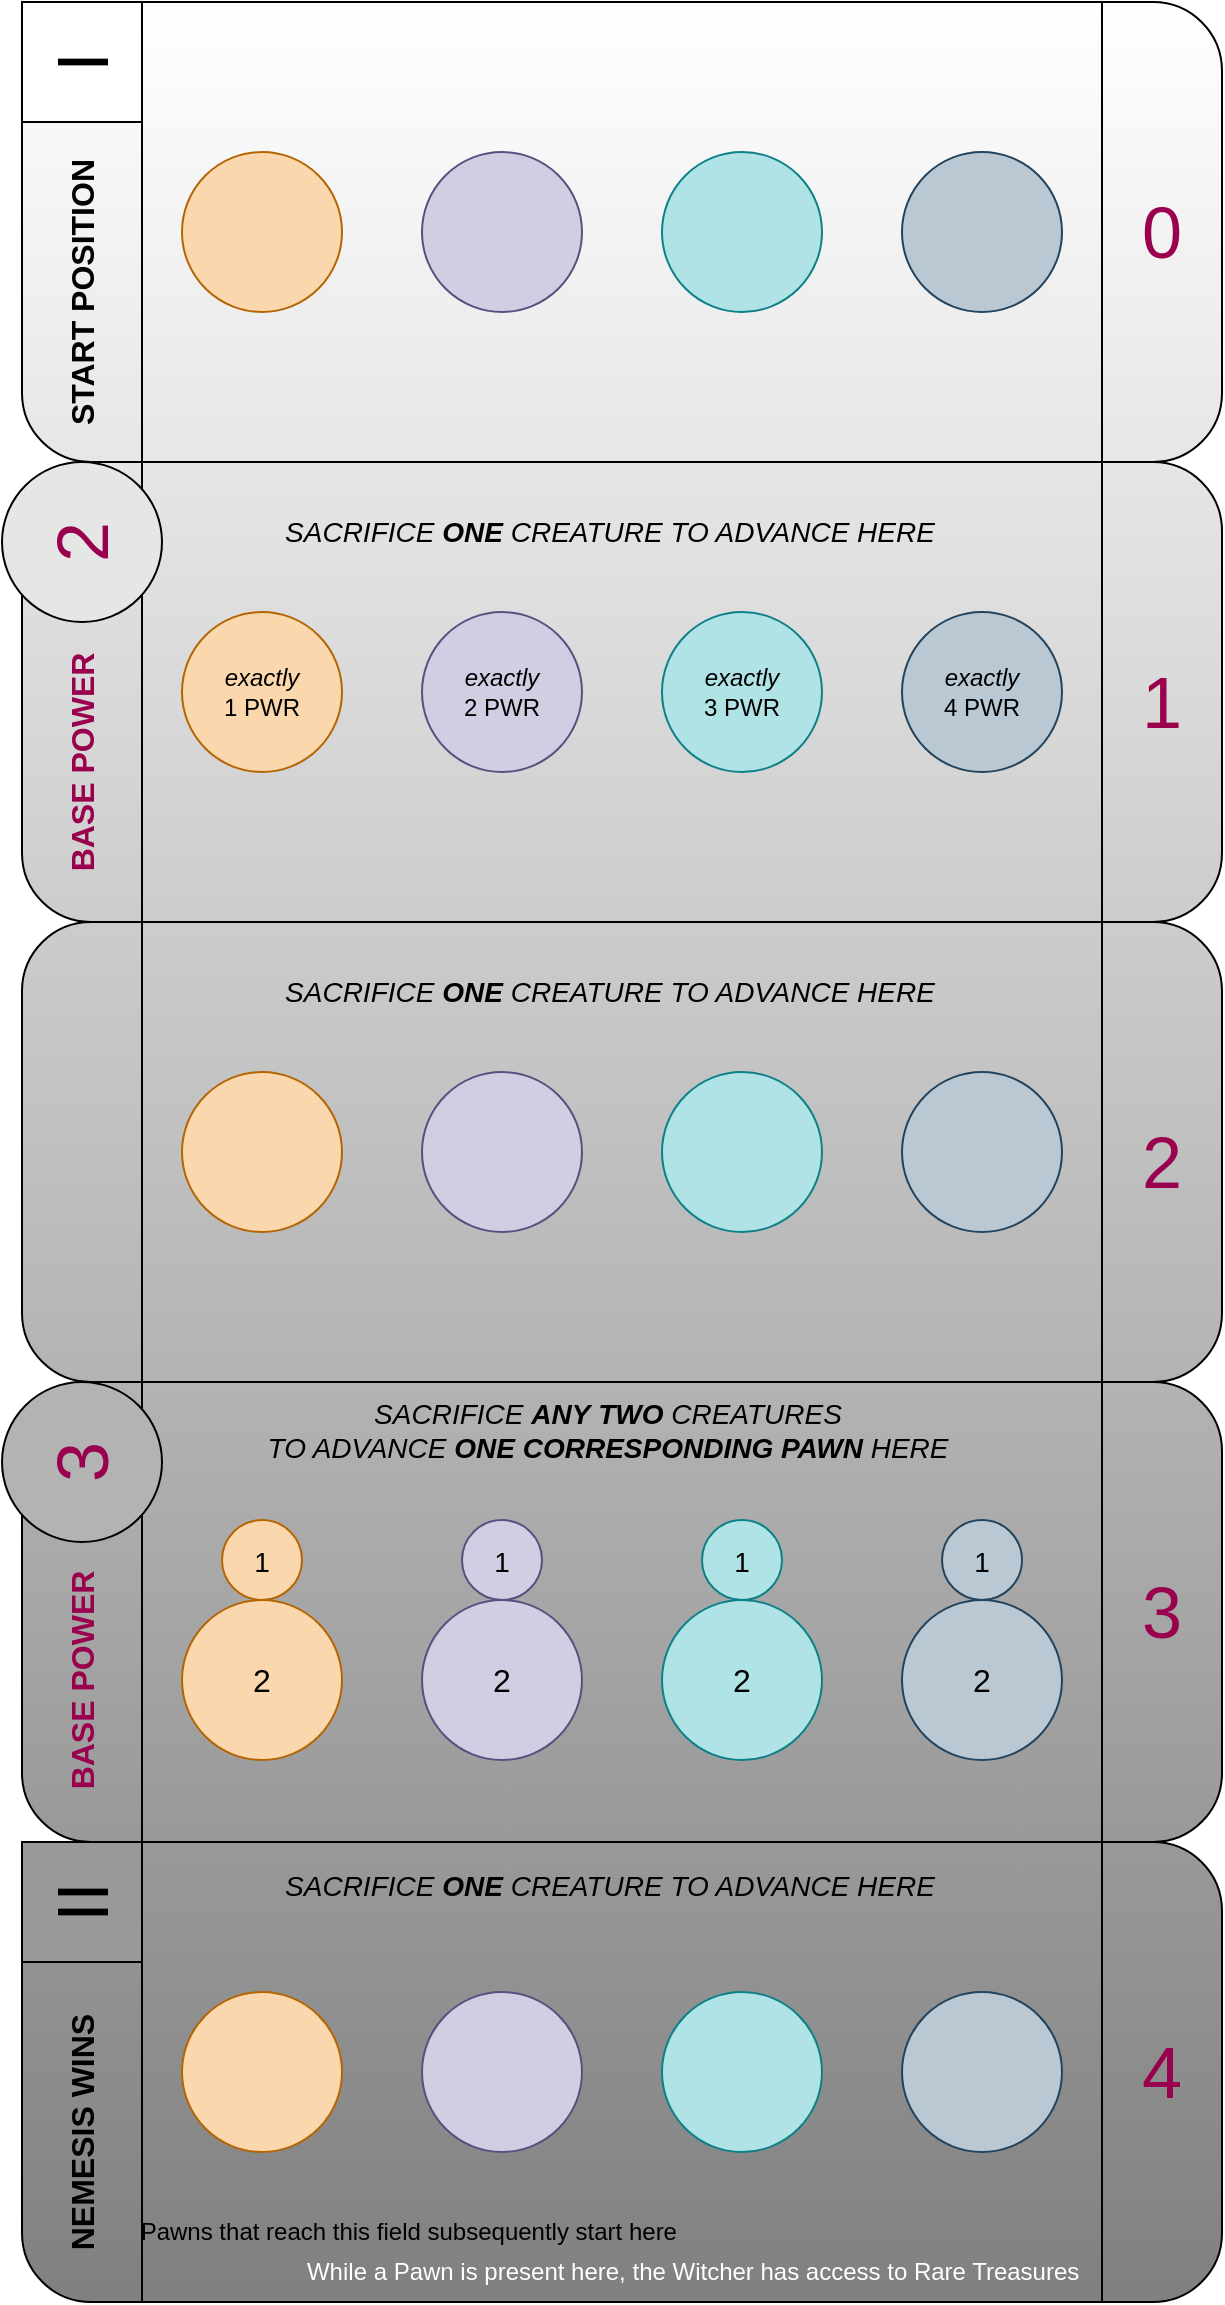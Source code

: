 <mxfile version="16.2.6" type="github">
  <diagram id="prtHgNgQTEPvFCAcTncT" name="Page-1">
    <mxGraphModel dx="1248" dy="710" grid="1" gridSize="10" guides="1" tooltips="1" connect="1" arrows="1" fold="1" page="1" pageScale="1" pageWidth="827" pageHeight="1169" math="0" shadow="0">
      <root>
        <mxCell id="0" />
        <mxCell id="1" parent="0" />
        <mxCell id="g3FacJts447bwH2BUUsu-43" value="" style="shape=process;whiteSpace=wrap;html=1;backgroundOutline=1;rounded=1;gradientColor=#E6E6E6;fillColor=#FFFFFF;strokeColor=default;" parent="1" vertex="1">
          <mxGeometry x="80" y="9" width="600" height="230" as="geometry" />
        </mxCell>
        <mxCell id="g3FacJts447bwH2BUUsu-56" value="" style="shape=process;whiteSpace=wrap;html=1;backgroundOutline=1;rounded=1;gradientColor=#CCCCCC;fillColor=#E6E6E6;strokeColor=default;" parent="1" vertex="1">
          <mxGeometry x="80" y="239" width="600" height="230" as="geometry" />
        </mxCell>
        <mxCell id="g3FacJts447bwH2BUUsu-67" value="" style="shape=process;whiteSpace=wrap;html=1;backgroundOutline=1;rounded=1;fillColor=#CCCCCC;gradientColor=#B3B3B3;strokeColor=default;" parent="1" vertex="1">
          <mxGeometry x="80" y="469" width="600" height="230" as="geometry" />
        </mxCell>
        <mxCell id="g3FacJts447bwH2BUUsu-77" value="" style="shape=process;whiteSpace=wrap;html=1;backgroundOutline=1;fillColor=#B3B3B3;strokeColor=default;rounded=1;gradientColor=#999999;" parent="1" vertex="1">
          <mxGeometry x="80" y="699" width="600" height="230" as="geometry" />
        </mxCell>
        <mxCell id="g3FacJts447bwH2BUUsu-108" value="" style="shape=process;whiteSpace=wrap;html=1;backgroundOutline=1;rounded=1;fillColor=#999999;gradientColor=#808080;strokeColor=default;" parent="1" vertex="1">
          <mxGeometry x="80" y="929" width="600" height="230" as="geometry" />
        </mxCell>
        <mxCell id="g3FacJts447bwH2BUUsu-110" value="" style="ellipse;whiteSpace=wrap;html=1;aspect=fixed;fillColor=#d0cee2;strokeColor=#56517e;rounded=1;" parent="1" vertex="1">
          <mxGeometry x="280" y="1004" width="80" height="80" as="geometry" />
        </mxCell>
        <mxCell id="g3FacJts447bwH2BUUsu-99" value="&lt;font style=&quot;font-size: 16px&quot;&gt;2&lt;/font&gt;" style="ellipse;whiteSpace=wrap;html=1;aspect=fixed;fillColor=#d0cee2;strokeColor=#56517e;rounded=1;" parent="1" vertex="1">
          <mxGeometry x="280" y="808" width="80" height="80" as="geometry" />
        </mxCell>
        <mxCell id="xXZptcnk_brkqJqVmBfV-11" value="&lt;font style=&quot;font-size: 14px&quot;&gt;1&lt;/font&gt;" style="ellipse;whiteSpace=wrap;html=1;aspect=fixed;fontSize=16;fillColor=#D0CEE2;strokeColor=#56517E;" parent="1" vertex="1">
          <mxGeometry x="300" y="768" width="40" height="40" as="geometry" />
        </mxCell>
        <mxCell id="g3FacJts447bwH2BUUsu-69" value="" style="ellipse;whiteSpace=wrap;html=1;aspect=fixed;fillColor=#d0cee2;strokeColor=#56517e;rounded=1;" parent="1" vertex="1">
          <mxGeometry x="280" y="544" width="80" height="80" as="geometry" />
        </mxCell>
        <mxCell id="g3FacJts447bwH2BUUsu-58" value="&lt;i&gt;exactly&lt;/i&gt;&lt;br&gt;2 PWR" style="ellipse;whiteSpace=wrap;html=1;aspect=fixed;fillColor=#d0cee2;strokeColor=#56517e;rounded=1;" parent="1" vertex="1">
          <mxGeometry x="280" y="314" width="80" height="80" as="geometry" />
        </mxCell>
        <mxCell id="g3FacJts447bwH2BUUsu-45" value="" style="ellipse;whiteSpace=wrap;html=1;aspect=fixed;fillColor=#d0cee2;strokeColor=#56517e;rounded=1;" parent="1" vertex="1">
          <mxGeometry x="280" y="84" width="80" height="80" as="geometry" />
        </mxCell>
        <mxCell id="g3FacJts447bwH2BUUsu-44" value="" style="ellipse;whiteSpace=wrap;html=1;aspect=fixed;fillColor=#b0e3e6;strokeColor=#0e8088;rounded=1;" parent="1" vertex="1">
          <mxGeometry x="400" y="84" width="80" height="80" as="geometry" />
        </mxCell>
        <mxCell id="g3FacJts447bwH2BUUsu-46" value="" style="ellipse;whiteSpace=wrap;html=1;aspect=fixed;fillColor=#bac8d3;strokeColor=#23445d;rounded=1;" parent="1" vertex="1">
          <mxGeometry x="520" y="84" width="80" height="80" as="geometry" />
        </mxCell>
        <mxCell id="g3FacJts447bwH2BUUsu-47" value="" style="ellipse;whiteSpace=wrap;html=1;aspect=fixed;fillColor=#fad7ac;strokeColor=#b46504;rounded=1;" parent="1" vertex="1">
          <mxGeometry x="160" y="84" width="80" height="80" as="geometry" />
        </mxCell>
        <mxCell id="g3FacJts447bwH2BUUsu-57" value="&lt;i&gt;exactly&lt;/i&gt;&lt;br&gt;3 PWR" style="ellipse;whiteSpace=wrap;html=1;aspect=fixed;fillColor=#b0e3e6;strokeColor=#0e8088;rounded=1;" parent="1" vertex="1">
          <mxGeometry x="400" y="314" width="80" height="80" as="geometry" />
        </mxCell>
        <mxCell id="g3FacJts447bwH2BUUsu-59" value="&lt;i&gt;exactly&lt;/i&gt;&lt;br&gt;4 PWR" style="ellipse;whiteSpace=wrap;html=1;aspect=fixed;fillColor=#bac8d3;strokeColor=#23445d;rounded=1;" parent="1" vertex="1">
          <mxGeometry x="520" y="314" width="80" height="80" as="geometry" />
        </mxCell>
        <mxCell id="g3FacJts447bwH2BUUsu-60" value="&lt;i&gt;exactly&lt;/i&gt;&lt;br&gt;1 PWR" style="ellipse;whiteSpace=wrap;html=1;aspect=fixed;fillColor=#fad7ac;strokeColor=#b46504;rounded=1;" parent="1" vertex="1">
          <mxGeometry x="160" y="314" width="80" height="80" as="geometry" />
        </mxCell>
        <mxCell id="g3FacJts447bwH2BUUsu-68" value="" style="ellipse;whiteSpace=wrap;html=1;aspect=fixed;fillColor=#b0e3e6;strokeColor=#0e8088;rounded=1;" parent="1" vertex="1">
          <mxGeometry x="400" y="544" width="80" height="80" as="geometry" />
        </mxCell>
        <mxCell id="g3FacJts447bwH2BUUsu-70" value="" style="ellipse;whiteSpace=wrap;html=1;aspect=fixed;fillColor=#bac8d3;strokeColor=#23445d;rounded=1;" parent="1" vertex="1">
          <mxGeometry x="520" y="544" width="80" height="80" as="geometry" />
        </mxCell>
        <mxCell id="g3FacJts447bwH2BUUsu-71" value="" style="ellipse;whiteSpace=wrap;html=1;aspect=fixed;fillColor=#fad7ac;strokeColor=#b46504;rounded=1;" parent="1" vertex="1">
          <mxGeometry x="160" y="544" width="80" height="80" as="geometry" />
        </mxCell>
        <mxCell id="g3FacJts447bwH2BUUsu-83" value="&lt;i style=&quot;font-size: 14px&quot;&gt;SACRIFICE &lt;b&gt;ANY&amp;nbsp;TWO &lt;/b&gt;CREATURES&lt;b&gt;&lt;br&gt;&lt;/b&gt;TO ADVANCE&amp;nbsp;&lt;b&gt;ONE CORRESPONDING PAWN&amp;nbsp;&lt;/b&gt;HERE&lt;/i&gt;" style="text;html=1;strokeColor=none;fillColor=none;align=center;verticalAlign=middle;whiteSpace=wrap;rounded=1;" parent="1" vertex="1">
          <mxGeometry x="133" y="708" width="480" height="30" as="geometry" />
        </mxCell>
        <mxCell id="g3FacJts447bwH2BUUsu-98" value="&lt;font style=&quot;font-size: 16px&quot;&gt;2&lt;/font&gt;" style="ellipse;whiteSpace=wrap;html=1;aspect=fixed;fillColor=#b0e3e6;strokeColor=#0E8088;rounded=1;" parent="1" vertex="1">
          <mxGeometry x="400" y="808" width="80" height="80" as="geometry" />
        </mxCell>
        <mxCell id="g3FacJts447bwH2BUUsu-100" value="&lt;font style=&quot;font-size: 16px&quot;&gt;2&lt;/font&gt;" style="ellipse;whiteSpace=wrap;html=1;aspect=fixed;fillColor=#bac8d3;strokeColor=#23445D;rounded=1;" parent="1" vertex="1">
          <mxGeometry x="520" y="808" width="80" height="80" as="geometry" />
        </mxCell>
        <mxCell id="g3FacJts447bwH2BUUsu-101" value="&lt;font style=&quot;font-size: 16px&quot;&gt;2&lt;/font&gt;" style="ellipse;whiteSpace=wrap;html=1;aspect=fixed;fillColor=#fad7ac;strokeColor=#b46504;rounded=1;" parent="1" vertex="1">
          <mxGeometry x="160" y="808" width="80" height="80" as="geometry" />
        </mxCell>
        <mxCell id="g3FacJts447bwH2BUUsu-109" value="" style="ellipse;whiteSpace=wrap;html=1;aspect=fixed;fillColor=#b0e3e6;strokeColor=#0e8088;rounded=1;" parent="1" vertex="1">
          <mxGeometry x="400" y="1004" width="80" height="80" as="geometry" />
        </mxCell>
        <mxCell id="g3FacJts447bwH2BUUsu-111" value="" style="ellipse;whiteSpace=wrap;html=1;aspect=fixed;fillColor=#bac8d3;strokeColor=#23445d;rounded=1;" parent="1" vertex="1">
          <mxGeometry x="520" y="1004" width="80" height="80" as="geometry" />
        </mxCell>
        <mxCell id="g3FacJts447bwH2BUUsu-112" value="" style="ellipse;whiteSpace=wrap;html=1;aspect=fixed;fillColor=#fad7ac;strokeColor=#b46504;rounded=1;" parent="1" vertex="1">
          <mxGeometry x="160" y="1004" width="80" height="80" as="geometry" />
        </mxCell>
        <mxCell id="g3FacJts447bwH2BUUsu-119" value="&lt;i style=&quot;font-size: 14px&quot;&gt;SACRIFICE &lt;b&gt;ONE&lt;/b&gt; CREATURE TO ADVANCE HERE&lt;/i&gt;" style="text;html=1;strokeColor=none;fillColor=none;align=center;verticalAlign=middle;whiteSpace=wrap;rounded=1;" parent="1" vertex="1">
          <mxGeometry x="134" y="259" width="480" height="30" as="geometry" />
        </mxCell>
        <mxCell id="xXZptcnk_brkqJqVmBfV-1" value="&lt;font style=&quot;font-size: 14px&quot;&gt;1&lt;/font&gt;" style="ellipse;whiteSpace=wrap;html=1;aspect=fixed;fontSize=16;fillColor=#B0E3E6;strokeColor=#0E8088;" parent="1" vertex="1">
          <mxGeometry x="420" y="768" width="40" height="40" as="geometry" />
        </mxCell>
        <mxCell id="xXZptcnk_brkqJqVmBfV-13" value="&lt;font style=&quot;font-size: 14px&quot;&gt;1&lt;/font&gt;" style="ellipse;whiteSpace=wrap;html=1;aspect=fixed;fontSize=16;fillColor=#FAD7AC;strokeColor=#B46504;" parent="1" vertex="1">
          <mxGeometry x="180" y="768" width="40" height="40" as="geometry" />
        </mxCell>
        <mxCell id="xXZptcnk_brkqJqVmBfV-15" value="&lt;font style=&quot;font-size: 14px&quot;&gt;1&lt;/font&gt;" style="ellipse;whiteSpace=wrap;html=1;aspect=fixed;fontSize=16;fillColor=#BAC8D3;strokeColor=#23445D;" parent="1" vertex="1">
          <mxGeometry x="540" y="768" width="40" height="40" as="geometry" />
        </mxCell>
        <mxCell id="xXZptcnk_brkqJqVmBfV-32" value="&amp;nbsp;Pawns that reach this field subsequently start here" style="text;html=1;strokeColor=none;fillColor=none;align=left;verticalAlign=middle;whiteSpace=wrap;rounded=0;fontSize=12;" parent="1" vertex="1">
          <mxGeometry x="134" y="1109" width="480" height="30" as="geometry" />
        </mxCell>
        <mxCell id="xXZptcnk_brkqJqVmBfV-35" value="&lt;i style=&quot;font-size: 14px&quot;&gt;SACRIFICE &lt;b&gt;ONE&lt;/b&gt; CREATURE TO ADVANCE HERE&lt;/i&gt;" style="text;html=1;strokeColor=none;fillColor=none;align=center;verticalAlign=middle;whiteSpace=wrap;rounded=1;" parent="1" vertex="1">
          <mxGeometry x="133.5" y="936" width="480" height="30" as="geometry" />
        </mxCell>
        <mxCell id="xXZptcnk_brkqJqVmBfV-41" value="While a Pawn is present here, the Witcher has access to Rare Treasures&amp;nbsp;" style="text;html=1;strokeColor=none;fillColor=none;align=right;verticalAlign=middle;whiteSpace=wrap;rounded=0;fontSize=12;fontColor=#FFFFFF;" parent="1" vertex="1">
          <mxGeometry x="134" y="1129" width="480" height="30" as="geometry" />
        </mxCell>
        <mxCell id="xXZptcnk_brkqJqVmBfV-42" value="&lt;span style=&quot;font-size: 36px&quot;&gt;0&lt;/span&gt;" style="text;html=1;strokeColor=none;fillColor=none;align=center;verticalAlign=middle;whiteSpace=wrap;rounded=0;fontSize=12;fontColor=#99004D;" parent="1" vertex="1">
          <mxGeometry x="620" y="109" width="60" height="30" as="geometry" />
        </mxCell>
        <mxCell id="xXZptcnk_brkqJqVmBfV-43" value="&lt;span style=&quot;font-size: 36px&quot;&gt;1&lt;/span&gt;" style="text;html=1;strokeColor=none;fillColor=none;align=center;verticalAlign=middle;whiteSpace=wrap;rounded=0;fontSize=12;fontColor=#99004D;" parent="1" vertex="1">
          <mxGeometry x="620" y="344" width="60" height="30" as="geometry" />
        </mxCell>
        <mxCell id="xXZptcnk_brkqJqVmBfV-44" value="&lt;span style=&quot;font-size: 36px&quot;&gt;2&lt;/span&gt;" style="text;html=1;strokeColor=none;fillColor=none;align=center;verticalAlign=middle;whiteSpace=wrap;rounded=0;fontSize=12;fontColor=#99004D;" parent="1" vertex="1">
          <mxGeometry x="620" y="574" width="60" height="30" as="geometry" />
        </mxCell>
        <mxCell id="xXZptcnk_brkqJqVmBfV-45" value="&lt;span style=&quot;font-size: 36px&quot;&gt;3&lt;/span&gt;" style="text;html=1;strokeColor=none;fillColor=none;align=center;verticalAlign=middle;whiteSpace=wrap;rounded=0;fontSize=12;fontColor=#99004D;" parent="1" vertex="1">
          <mxGeometry x="620" y="799" width="60" height="30" as="geometry" />
        </mxCell>
        <mxCell id="xXZptcnk_brkqJqVmBfV-46" value="&lt;span style=&quot;font-size: 36px&quot;&gt;4&lt;/span&gt;" style="text;html=1;strokeColor=none;fillColor=none;align=center;verticalAlign=middle;whiteSpace=wrap;rounded=0;fontSize=12;fontColor=#99004D;" parent="1" vertex="1">
          <mxGeometry x="620" y="1029" width="60" height="30" as="geometry" />
        </mxCell>
        <mxCell id="xXZptcnk_brkqJqVmBfV-121" value="&lt;font style=&quot;font-size: 16px&quot;&gt;BASE POWER&lt;br&gt;&lt;/font&gt;" style="text;html=1;strokeColor=none;fillColor=none;align=center;verticalAlign=middle;whiteSpace=wrap;horizontal=0;fontStyle=1;rounded=0;fontColor=#99004D;" parent="1" vertex="1">
          <mxGeometry x="80" y="768" width="60" height="160" as="geometry" />
        </mxCell>
        <mxCell id="xXZptcnk_brkqJqVmBfV-122" value="&lt;font color=&quot;#99004d&quot;&gt;3&lt;/font&gt;" style="ellipse;whiteSpace=wrap;html=1;aspect=fixed;labelBackgroundColor=none;labelBorderColor=none;fontSize=36;fontColor=#000000;fillColor=#B3B3B3;gradientColor=none;verticalAlign=middle;horizontal=0;" parent="1" vertex="1">
          <mxGeometry x="70" y="699" width="80" height="80" as="geometry" />
        </mxCell>
        <mxCell id="xXZptcnk_brkqJqVmBfV-130" value="&lt;font&gt;II&lt;/font&gt;" style="whiteSpace=wrap;html=1;aspect=fixed;labelBackgroundColor=none;labelBorderColor=none;fontSize=36;fontColor=#000000;fillColor=#999999;gradientColor=none;verticalAlign=middle;horizontal=0;" parent="1" vertex="1">
          <mxGeometry x="80" y="929" width="60" height="60" as="geometry" />
        </mxCell>
        <mxCell id="xXZptcnk_brkqJqVmBfV-131" value="&lt;span style=&quot;font-size: 16px&quot;&gt;START POSITION&lt;/span&gt;" style="text;html=1;strokeColor=none;fillColor=none;align=center;verticalAlign=middle;whiteSpace=wrap;horizontal=0;fontStyle=1;rounded=0;fontColor=#000000;labelBackgroundColor=none;labelBorderColor=none;" parent="1" vertex="1">
          <mxGeometry x="80" y="69" width="60" height="170" as="geometry" />
        </mxCell>
        <mxCell id="xXZptcnk_brkqJqVmBfV-132" value="&lt;font&gt;I&lt;/font&gt;" style="whiteSpace=wrap;html=1;aspect=fixed;labelBackgroundColor=none;labelBorderColor=none;fontSize=36;fontColor=#000000;fillColor=#FFFFFF;gradientColor=none;verticalAlign=middle;horizontal=0;" parent="1" vertex="1">
          <mxGeometry x="80" y="9" width="60" height="60" as="geometry" />
        </mxCell>
        <mxCell id="xXZptcnk_brkqJqVmBfV-172" value="&lt;span style=&quot;font-size: 16px&quot;&gt;NEMESIS WINS&lt;/span&gt;" style="text;html=1;strokeColor=none;fillColor=none;align=center;verticalAlign=middle;whiteSpace=wrap;horizontal=0;fontStyle=1;rounded=0;fontColor=#000000;labelBackgroundColor=none;labelBorderColor=none;" parent="1" vertex="1">
          <mxGeometry x="80" y="989" width="60" height="170" as="geometry" />
        </mxCell>
        <mxCell id="xXZptcnk_brkqJqVmBfV-174" value="&lt;i style=&quot;font-size: 14px&quot;&gt;SACRIFICE &lt;b&gt;ONE&lt;/b&gt; CREATURE TO ADVANCE HERE&lt;/i&gt;" style="text;html=1;strokeColor=none;fillColor=none;align=center;verticalAlign=middle;whiteSpace=wrap;rounded=1;" parent="1" vertex="1">
          <mxGeometry x="134" y="489" width="480" height="30" as="geometry" />
        </mxCell>
        <mxCell id="R0jju0OTF_589DZmGp97-9" value="&lt;font style=&quot;font-size: 16px&quot;&gt;BASE POWER&lt;br&gt;&lt;/font&gt;" style="text;html=1;strokeColor=none;fillColor=none;align=center;verticalAlign=middle;whiteSpace=wrap;horizontal=0;fontStyle=1;rounded=0;fontColor=#99004D;" parent="1" vertex="1">
          <mxGeometry x="80" y="309" width="60" height="160" as="geometry" />
        </mxCell>
        <mxCell id="R0jju0OTF_589DZmGp97-10" value="&lt;font color=&quot;#99004d&quot;&gt;2&lt;/font&gt;" style="ellipse;whiteSpace=wrap;html=1;aspect=fixed;labelBackgroundColor=none;labelBorderColor=none;fontSize=36;fontColor=#000000;fillColor=#E6E6E6;gradientColor=none;verticalAlign=middle;horizontal=0;" parent="1" vertex="1">
          <mxGeometry x="70" y="239" width="80" height="80" as="geometry" />
        </mxCell>
      </root>
    </mxGraphModel>
  </diagram>
</mxfile>
